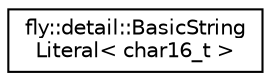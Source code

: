 digraph "Graphical Class Hierarchy"
{
 // LATEX_PDF_SIZE
  edge [fontname="Helvetica",fontsize="10",labelfontname="Helvetica",labelfontsize="10"];
  node [fontname="Helvetica",fontsize="10",shape=record];
  rankdir="LR";
  Node0 [label="fly::detail::BasicString\lLiteral\< char16_t \>",height=0.2,width=0.4,color="black", fillcolor="white", style="filled",URL="$structfly_1_1detail_1_1_basic_string_literal_3_01char16__t_01_4.html",tooltip=" "];
}
